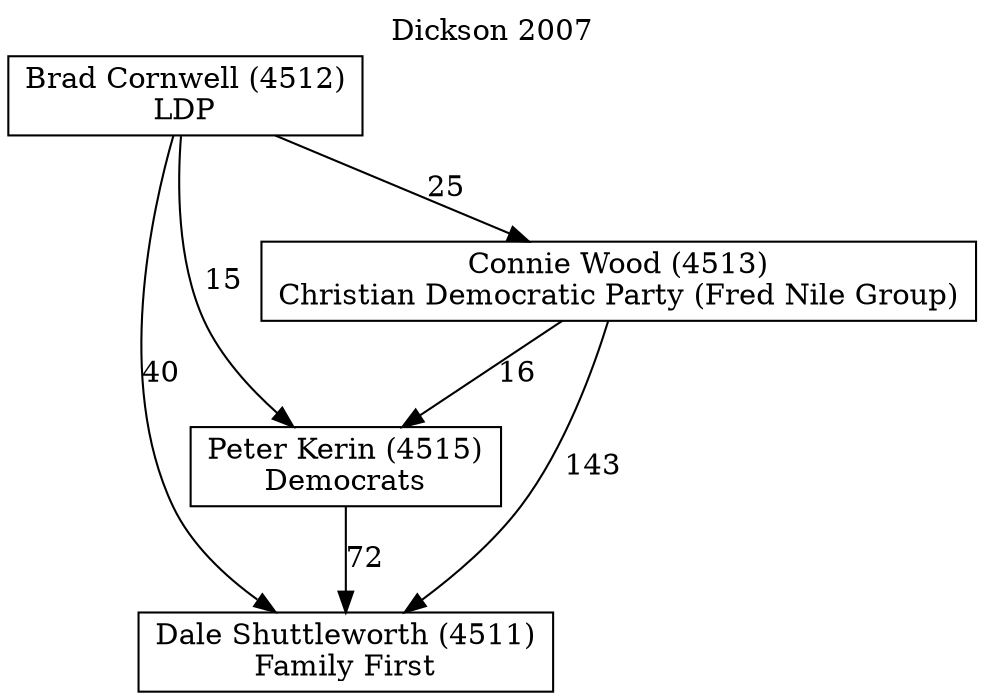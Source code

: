 // House preference flow
digraph "Dale Shuttleworth (4511)_Dickson_2007" {
	graph [label="Dickson 2007" labelloc=t mclimit=2]
	node [shape=box]
	"Dale Shuttleworth (4511)" [label="Dale Shuttleworth (4511)
Family First"]
	"Peter Kerin (4515)" [label="Peter Kerin (4515)
Democrats"]
	"Connie Wood (4513)" [label="Connie Wood (4513)
Christian Democratic Party (Fred Nile Group)"]
	"Brad Cornwell (4512)" [label="Brad Cornwell (4512)
LDP"]
	"Peter Kerin (4515)" -> "Dale Shuttleworth (4511)" [label=72]
	"Connie Wood (4513)" -> "Peter Kerin (4515)" [label=16]
	"Brad Cornwell (4512)" -> "Connie Wood (4513)" [label=25]
	"Connie Wood (4513)" -> "Dale Shuttleworth (4511)" [label=143]
	"Brad Cornwell (4512)" -> "Dale Shuttleworth (4511)" [label=40]
	"Brad Cornwell (4512)" -> "Peter Kerin (4515)" [label=15]
}

